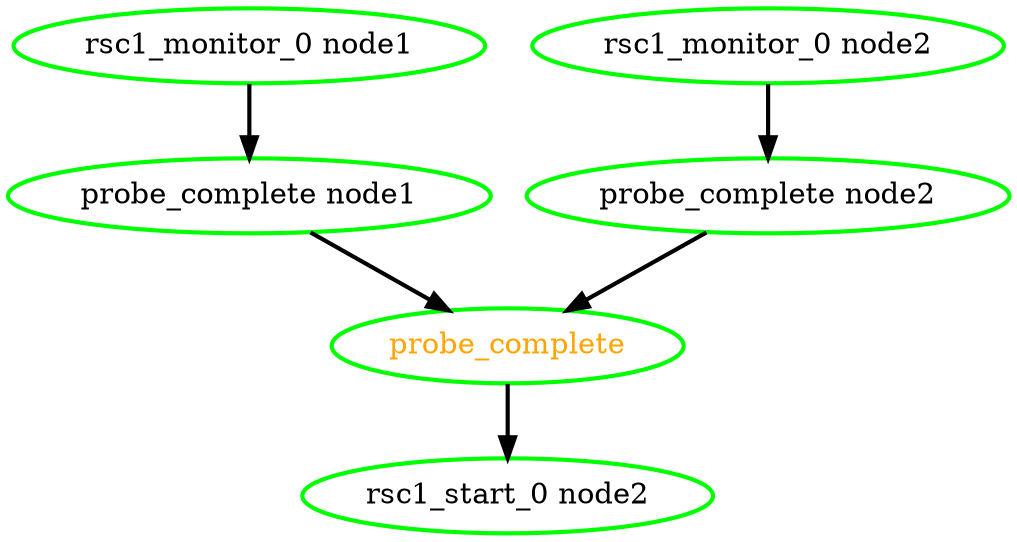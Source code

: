  digraph "g" {
"probe_complete" [ style=bold color="green" fontcolor="orange"  ]
"probe_complete node1" [ style=bold color="green" fontcolor="black"  ]
"rsc1_monitor_0 node1" [ style=bold color="green" fontcolor="black"  ]
"probe_complete node2" [ style=bold color="green" fontcolor="black"  ]
"rsc1_monitor_0 node2" [ style=bold color="green" fontcolor="black"  ]
"rsc1_start_0 node2" [ style=bold color="green" fontcolor="black"  ]
"probe_complete node1" -> "probe_complete" [ style = bold]
"probe_complete node2" -> "probe_complete" [ style = bold]
"rsc1_monitor_0 node1" -> "probe_complete node1" [ style = bold]
"rsc1_monitor_0 node2" -> "probe_complete node2" [ style = bold]
"probe_complete" -> "rsc1_start_0 node2" [ style = bold]
}
